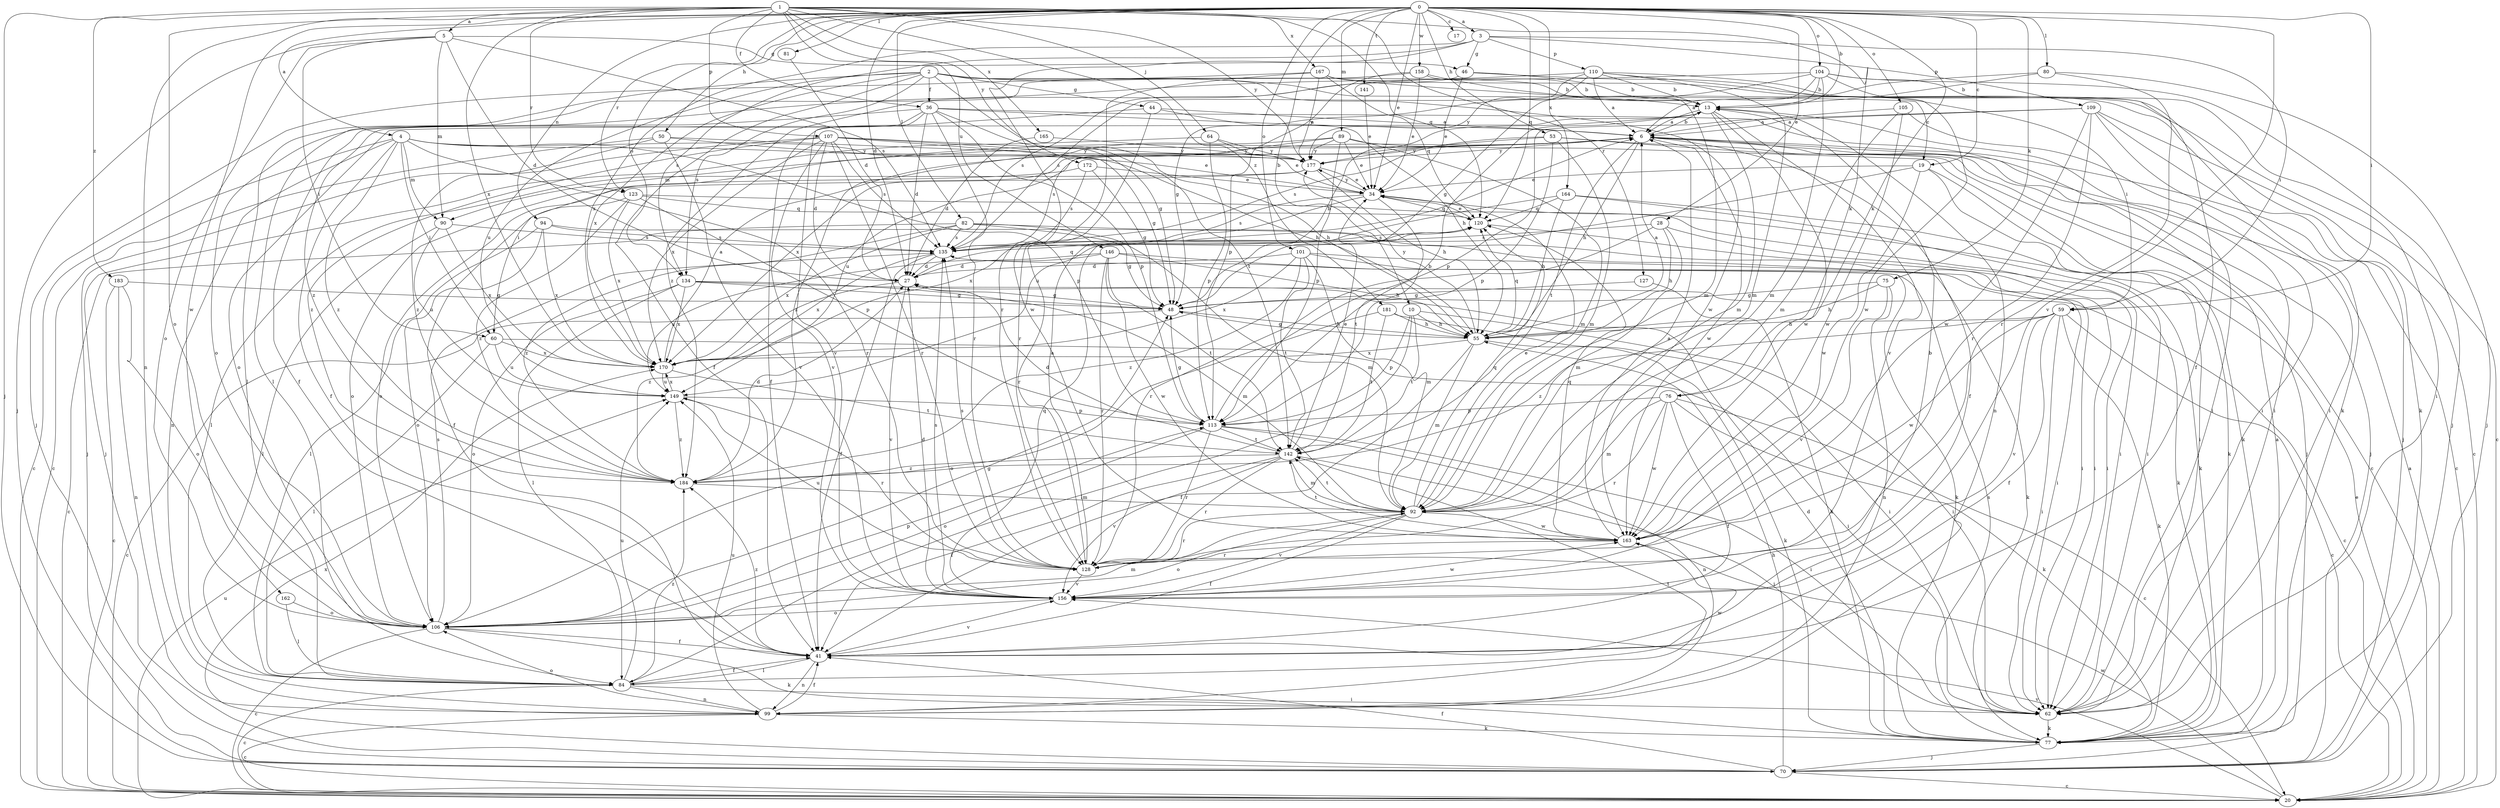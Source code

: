 strict digraph  {
0;
1;
2;
3;
4;
5;
6;
10;
13;
17;
19;
20;
27;
28;
34;
36;
41;
44;
46;
48;
50;
53;
55;
59;
60;
62;
64;
70;
75;
76;
77;
80;
81;
82;
84;
89;
90;
92;
94;
99;
101;
104;
105;
106;
107;
109;
110;
113;
120;
123;
127;
128;
134;
135;
141;
142;
146;
149;
156;
158;
162;
163;
164;
165;
167;
170;
172;
177;
181;
183;
184;
0 -> 3  [label=a];
0 -> 4  [label=a];
0 -> 10  [label=b];
0 -> 13  [label=b];
0 -> 17  [label=c];
0 -> 19  [label=c];
0 -> 27  [label=d];
0 -> 28  [label=e];
0 -> 34  [label=e];
0 -> 50  [label=h];
0 -> 53  [label=h];
0 -> 59  [label=i];
0 -> 75  [label=k];
0 -> 76  [label=k];
0 -> 80  [label=l];
0 -> 81  [label=l];
0 -> 82  [label=l];
0 -> 89  [label=m];
0 -> 94  [label=n];
0 -> 99  [label=n];
0 -> 101  [label=o];
0 -> 104  [label=o];
0 -> 105  [label=o];
0 -> 120  [label=q];
0 -> 123  [label=r];
0 -> 134  [label=s];
0 -> 141  [label=t];
0 -> 156  [label=v];
0 -> 158  [label=w];
0 -> 162  [label=w];
0 -> 164  [label=x];
1 -> 5  [label=a];
1 -> 36  [label=f];
1 -> 64  [label=j];
1 -> 70  [label=j];
1 -> 76  [label=k];
1 -> 106  [label=o];
1 -> 107  [label=p];
1 -> 120  [label=q];
1 -> 123  [label=r];
1 -> 127  [label=r];
1 -> 146  [label=u];
1 -> 165  [label=x];
1 -> 167  [label=x];
1 -> 170  [label=x];
1 -> 172  [label=y];
1 -> 177  [label=y];
1 -> 181  [label=z];
1 -> 183  [label=z];
2 -> 19  [label=c];
2 -> 36  [label=f];
2 -> 41  [label=f];
2 -> 44  [label=g];
2 -> 59  [label=i];
2 -> 84  [label=l];
2 -> 134  [label=s];
2 -> 142  [label=t];
2 -> 149  [label=u];
2 -> 163  [label=w];
2 -> 170  [label=x];
3 -> 46  [label=g];
3 -> 59  [label=i];
3 -> 109  [label=p];
3 -> 110  [label=p];
3 -> 128  [label=r];
3 -> 134  [label=s];
3 -> 170  [label=x];
4 -> 20  [label=c];
4 -> 41  [label=f];
4 -> 55  [label=h];
4 -> 60  [label=i];
4 -> 90  [label=m];
4 -> 99  [label=n];
4 -> 113  [label=p];
4 -> 128  [label=r];
4 -> 177  [label=y];
4 -> 184  [label=z];
5 -> 27  [label=d];
5 -> 46  [label=g];
5 -> 60  [label=i];
5 -> 70  [label=j];
5 -> 90  [label=m];
5 -> 106  [label=o];
5 -> 135  [label=s];
6 -> 13  [label=b];
6 -> 20  [label=c];
6 -> 41  [label=f];
6 -> 55  [label=h];
6 -> 60  [label=i];
6 -> 70  [label=j];
6 -> 90  [label=m];
6 -> 142  [label=t];
6 -> 149  [label=u];
6 -> 163  [label=w];
6 -> 170  [label=x];
6 -> 177  [label=y];
10 -> 55  [label=h];
10 -> 62  [label=i];
10 -> 84  [label=l];
10 -> 113  [label=p];
10 -> 142  [label=t];
13 -> 6  [label=a];
13 -> 62  [label=i];
13 -> 92  [label=m];
13 -> 99  [label=n];
13 -> 106  [label=o];
13 -> 156  [label=v];
13 -> 163  [label=w];
19 -> 34  [label=e];
19 -> 62  [label=i];
19 -> 77  [label=k];
19 -> 149  [label=u];
19 -> 163  [label=w];
20 -> 6  [label=a];
20 -> 34  [label=e];
20 -> 149  [label=u];
20 -> 156  [label=v];
20 -> 163  [label=w];
27 -> 48  [label=g];
27 -> 120  [label=q];
27 -> 156  [label=v];
27 -> 184  [label=z];
28 -> 55  [label=h];
28 -> 77  [label=k];
28 -> 92  [label=m];
28 -> 128  [label=r];
28 -> 135  [label=s];
34 -> 120  [label=q];
34 -> 128  [label=r];
34 -> 135  [label=s];
34 -> 142  [label=t];
34 -> 177  [label=y];
36 -> 6  [label=a];
36 -> 27  [label=d];
36 -> 41  [label=f];
36 -> 48  [label=g];
36 -> 62  [label=i];
36 -> 113  [label=p];
36 -> 128  [label=r];
36 -> 156  [label=v];
36 -> 184  [label=z];
41 -> 84  [label=l];
41 -> 99  [label=n];
41 -> 156  [label=v];
41 -> 184  [label=z];
44 -> 6  [label=a];
44 -> 41  [label=f];
44 -> 55  [label=h];
44 -> 128  [label=r];
46 -> 13  [label=b];
46 -> 20  [label=c];
46 -> 34  [label=e];
46 -> 135  [label=s];
48 -> 13  [label=b];
48 -> 20  [label=c];
48 -> 55  [label=h];
50 -> 20  [label=c];
50 -> 34  [label=e];
50 -> 156  [label=v];
50 -> 177  [label=y];
50 -> 184  [label=z];
53 -> 20  [label=c];
53 -> 70  [label=j];
53 -> 92  [label=m];
53 -> 113  [label=p];
53 -> 135  [label=s];
53 -> 177  [label=y];
55 -> 6  [label=a];
55 -> 41  [label=f];
55 -> 48  [label=g];
55 -> 77  [label=k];
55 -> 92  [label=m];
55 -> 120  [label=q];
55 -> 170  [label=x];
55 -> 177  [label=y];
59 -> 20  [label=c];
59 -> 41  [label=f];
59 -> 55  [label=h];
59 -> 62  [label=i];
59 -> 77  [label=k];
59 -> 156  [label=v];
59 -> 163  [label=w];
59 -> 184  [label=z];
60 -> 62  [label=i];
60 -> 84  [label=l];
60 -> 149  [label=u];
60 -> 170  [label=x];
62 -> 77  [label=k];
64 -> 34  [label=e];
64 -> 70  [label=j];
64 -> 113  [label=p];
64 -> 177  [label=y];
70 -> 20  [label=c];
70 -> 41  [label=f];
70 -> 55  [label=h];
70 -> 170  [label=x];
75 -> 48  [label=g];
75 -> 55  [label=h];
75 -> 99  [label=n];
75 -> 156  [label=v];
76 -> 20  [label=c];
76 -> 41  [label=f];
76 -> 77  [label=k];
76 -> 92  [label=m];
76 -> 113  [label=p];
76 -> 128  [label=r];
76 -> 163  [label=w];
77 -> 6  [label=a];
77 -> 27  [label=d];
77 -> 70  [label=j];
77 -> 135  [label=s];
80 -> 13  [label=b];
80 -> 48  [label=g];
80 -> 70  [label=j];
80 -> 128  [label=r];
81 -> 27  [label=d];
82 -> 20  [label=c];
82 -> 48  [label=g];
82 -> 62  [label=i];
82 -> 92  [label=m];
82 -> 135  [label=s];
82 -> 170  [label=x];
82 -> 184  [label=z];
84 -> 20  [label=c];
84 -> 41  [label=f];
84 -> 62  [label=i];
84 -> 99  [label=n];
84 -> 149  [label=u];
84 -> 163  [label=w];
84 -> 184  [label=z];
89 -> 34  [label=e];
89 -> 77  [label=k];
89 -> 92  [label=m];
89 -> 113  [label=p];
89 -> 135  [label=s];
89 -> 177  [label=y];
89 -> 184  [label=z];
90 -> 84  [label=l];
90 -> 135  [label=s];
90 -> 149  [label=u];
90 -> 170  [label=x];
92 -> 34  [label=e];
92 -> 41  [label=f];
92 -> 106  [label=o];
92 -> 120  [label=q];
92 -> 128  [label=r];
92 -> 142  [label=t];
92 -> 156  [label=v];
92 -> 163  [label=w];
94 -> 62  [label=i];
94 -> 84  [label=l];
94 -> 106  [label=o];
94 -> 135  [label=s];
94 -> 170  [label=x];
99 -> 20  [label=c];
99 -> 41  [label=f];
99 -> 77  [label=k];
99 -> 106  [label=o];
99 -> 142  [label=t];
99 -> 149  [label=u];
101 -> 27  [label=d];
101 -> 62  [label=i];
101 -> 77  [label=k];
101 -> 92  [label=m];
101 -> 142  [label=t];
101 -> 170  [label=x];
101 -> 184  [label=z];
104 -> 6  [label=a];
104 -> 13  [label=b];
104 -> 41  [label=f];
104 -> 48  [label=g];
104 -> 62  [label=i];
104 -> 70  [label=j];
104 -> 92  [label=m];
104 -> 184  [label=z];
105 -> 6  [label=a];
105 -> 62  [label=i];
105 -> 92  [label=m];
105 -> 163  [label=w];
106 -> 20  [label=c];
106 -> 41  [label=f];
106 -> 48  [label=g];
106 -> 77  [label=k];
106 -> 92  [label=m];
106 -> 113  [label=p];
106 -> 135  [label=s];
107 -> 27  [label=d];
107 -> 48  [label=g];
107 -> 55  [label=h];
107 -> 70  [label=j];
107 -> 128  [label=r];
107 -> 135  [label=s];
107 -> 156  [label=v];
107 -> 170  [label=x];
107 -> 177  [label=y];
107 -> 184  [label=z];
109 -> 6  [label=a];
109 -> 20  [label=c];
109 -> 62  [label=i];
109 -> 70  [label=j];
109 -> 113  [label=p];
109 -> 128  [label=r];
109 -> 163  [label=w];
110 -> 6  [label=a];
110 -> 13  [label=b];
110 -> 77  [label=k];
110 -> 92  [label=m];
110 -> 106  [label=o];
110 -> 135  [label=s];
110 -> 163  [label=w];
110 -> 177  [label=y];
113 -> 13  [label=b];
113 -> 48  [label=g];
113 -> 62  [label=i];
113 -> 99  [label=n];
113 -> 106  [label=o];
113 -> 128  [label=r];
113 -> 142  [label=t];
120 -> 34  [label=e];
120 -> 62  [label=i];
120 -> 135  [label=s];
123 -> 41  [label=f];
123 -> 62  [label=i];
123 -> 113  [label=p];
123 -> 120  [label=q];
123 -> 170  [label=x];
123 -> 184  [label=z];
127 -> 48  [label=g];
127 -> 77  [label=k];
128 -> 6  [label=a];
128 -> 135  [label=s];
128 -> 149  [label=u];
128 -> 156  [label=v];
134 -> 20  [label=c];
134 -> 48  [label=g];
134 -> 84  [label=l];
134 -> 92  [label=m];
134 -> 106  [label=o];
134 -> 170  [label=x];
135 -> 27  [label=d];
135 -> 41  [label=f];
135 -> 170  [label=x];
141 -> 34  [label=e];
142 -> 27  [label=d];
142 -> 34  [label=e];
142 -> 41  [label=f];
142 -> 62  [label=i];
142 -> 92  [label=m];
142 -> 128  [label=r];
142 -> 156  [label=v];
142 -> 184  [label=z];
146 -> 27  [label=d];
146 -> 55  [label=h];
146 -> 77  [label=k];
146 -> 128  [label=r];
146 -> 142  [label=t];
146 -> 149  [label=u];
146 -> 163  [label=w];
149 -> 113  [label=p];
149 -> 128  [label=r];
149 -> 170  [label=x];
149 -> 184  [label=z];
156 -> 13  [label=b];
156 -> 27  [label=d];
156 -> 106  [label=o];
156 -> 120  [label=q];
156 -> 135  [label=s];
156 -> 163  [label=w];
158 -> 13  [label=b];
158 -> 34  [label=e];
158 -> 84  [label=l];
158 -> 92  [label=m];
158 -> 113  [label=p];
162 -> 84  [label=l];
162 -> 106  [label=o];
163 -> 6  [label=a];
163 -> 120  [label=q];
163 -> 128  [label=r];
163 -> 142  [label=t];
164 -> 55  [label=h];
164 -> 62  [label=i];
164 -> 77  [label=k];
164 -> 120  [label=q];
164 -> 170  [label=x];
165 -> 27  [label=d];
165 -> 177  [label=y];
167 -> 13  [label=b];
167 -> 70  [label=j];
167 -> 77  [label=k];
167 -> 120  [label=q];
167 -> 163  [label=w];
167 -> 177  [label=y];
170 -> 6  [label=a];
170 -> 142  [label=t];
170 -> 149  [label=u];
172 -> 34  [label=e];
172 -> 48  [label=g];
172 -> 106  [label=o];
172 -> 135  [label=s];
177 -> 34  [label=e];
177 -> 55  [label=h];
177 -> 84  [label=l];
177 -> 106  [label=o];
181 -> 55  [label=h];
181 -> 62  [label=i];
181 -> 106  [label=o];
181 -> 142  [label=t];
183 -> 20  [label=c];
183 -> 48  [label=g];
183 -> 99  [label=n];
183 -> 106  [label=o];
184 -> 27  [label=d];
184 -> 92  [label=m];
}

